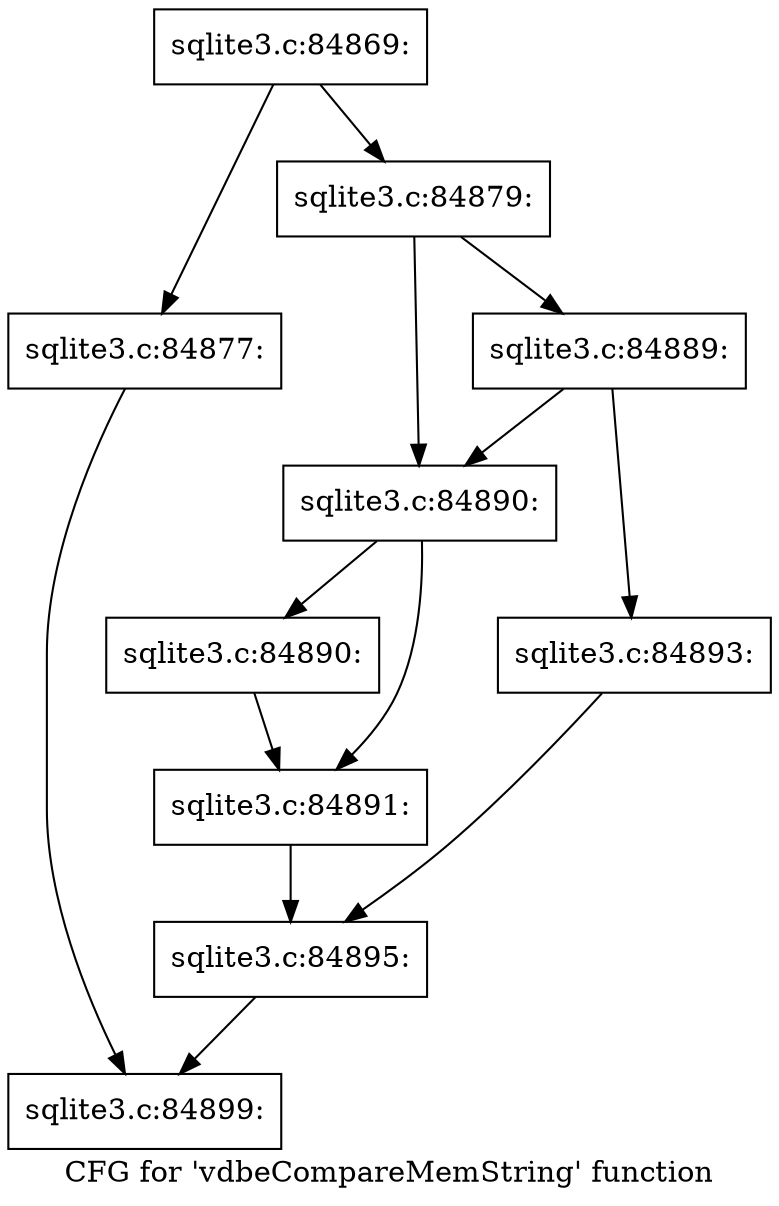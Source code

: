 digraph "CFG for 'vdbeCompareMemString' function" {
	label="CFG for 'vdbeCompareMemString' function";

	Node0x55c0f5c07620 [shape=record,label="{sqlite3.c:84869:}"];
	Node0x55c0f5c07620 -> Node0x55c0f7f0e1d0;
	Node0x55c0f5c07620 -> Node0x55c0f7f0e270;
	Node0x55c0f7f0e1d0 [shape=record,label="{sqlite3.c:84877:}"];
	Node0x55c0f7f0e1d0 -> Node0x55c0f5c07580;
	Node0x55c0f7f0e270 [shape=record,label="{sqlite3.c:84879:}"];
	Node0x55c0f7f0e270 -> Node0x55c0f7f11ad0;
	Node0x55c0f7f0e270 -> Node0x55c0f7f11bc0;
	Node0x55c0f7f11bc0 [shape=record,label="{sqlite3.c:84889:}"];
	Node0x55c0f7f11bc0 -> Node0x55c0f7f11ad0;
	Node0x55c0f7f11bc0 -> Node0x55c0f7f11b70;
	Node0x55c0f7f11ad0 [shape=record,label="{sqlite3.c:84890:}"];
	Node0x55c0f7f11ad0 -> Node0x55c0f7f12240;
	Node0x55c0f7f11ad0 -> Node0x55c0f7f12290;
	Node0x55c0f7f12240 [shape=record,label="{sqlite3.c:84890:}"];
	Node0x55c0f7f12240 -> Node0x55c0f7f12290;
	Node0x55c0f7f12290 [shape=record,label="{sqlite3.c:84891:}"];
	Node0x55c0f7f12290 -> Node0x55c0f7f11b20;
	Node0x55c0f7f11b70 [shape=record,label="{sqlite3.c:84893:}"];
	Node0x55c0f7f11b70 -> Node0x55c0f7f11b20;
	Node0x55c0f7f11b20 [shape=record,label="{sqlite3.c:84895:}"];
	Node0x55c0f7f11b20 -> Node0x55c0f5c07580;
	Node0x55c0f5c07580 [shape=record,label="{sqlite3.c:84899:}"];
}
